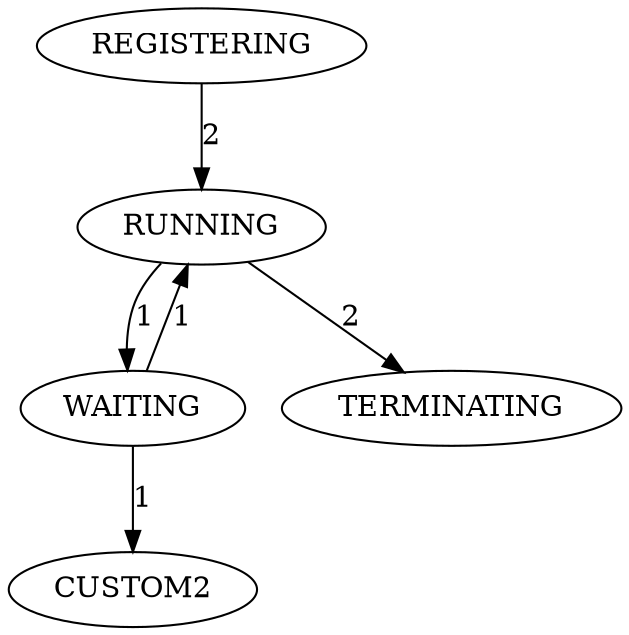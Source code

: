 digraph state_transition_graph {
	RUNNING -> WAITING [label="1"];
	RUNNING -> TERMINATING [label="2"];
	WAITING -> RUNNING [label="1"];
	WAITING -> CUSTOM2 [label="1"];
	REGISTERING -> RUNNING [label="2"];
}
